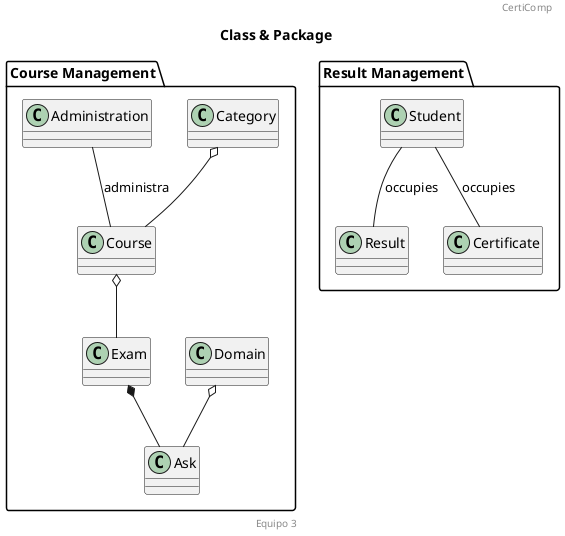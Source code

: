 @startuml "Clases Obvias"

title Class & Package
header CertiComp
footer Equipo 3

/'
class "Controller\nCourse" as cCourse
class "Controller\nExam" as CExam
'ask : pregunta
class "Controller\nAsk " as cAsk

interface "Interface\ncourse" as iCourse
'/

package "Course Management" {
    class Course
    class Exam
    class Ask
    class Domain
    class Category
    class "Administration" as ad

    Course o-- Exam
    Exam *-- Ask
    Domain o-- Ask
    Category o-- Course
    ad -- Course: administra
}

package "Result Management" {
    class Result
    class Certificate
    class Student

    Student -- Result: occupies 
    Student -- Certificate: occupies
}




@enduml
